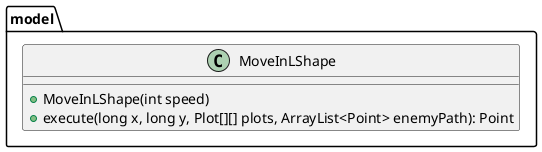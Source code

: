 @startuml
'https://plantuml.com/class-diagram

package model {
    class MoveInLShape {
        + MoveInLShape(int speed)
        + execute(long x, long y, Plot[][] plots, ArrayList<Point> enemyPath): Point
    }
}

@enduml